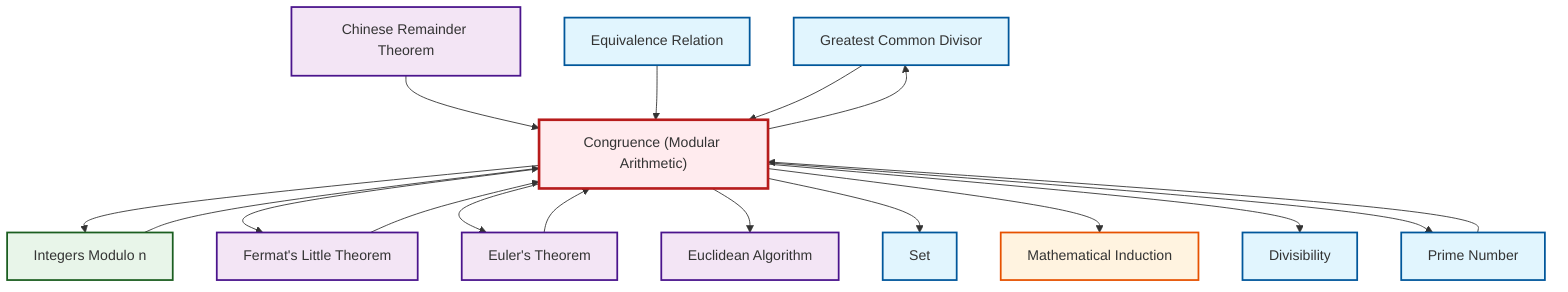 graph TD
    classDef definition fill:#e1f5fe,stroke:#01579b,stroke-width:2px
    classDef theorem fill:#f3e5f5,stroke:#4a148c,stroke-width:2px
    classDef axiom fill:#fff3e0,stroke:#e65100,stroke-width:2px
    classDef example fill:#e8f5e9,stroke:#1b5e20,stroke-width:2px
    classDef current fill:#ffebee,stroke:#b71c1c,stroke-width:3px
    def-gcd["Greatest Common Divisor"]:::definition
    thm-euclidean-algorithm["Euclidean Algorithm"]:::theorem
    ax-induction["Mathematical Induction"]:::axiom
    ex-quotient-integers-mod-n["Integers Modulo n"]:::example
    def-congruence["Congruence (Modular Arithmetic)"]:::definition
    def-prime["Prime Number"]:::definition
    def-set["Set"]:::definition
    def-equivalence-relation["Equivalence Relation"]:::definition
    def-divisibility["Divisibility"]:::definition
    thm-euler["Euler's Theorem"]:::theorem
    thm-fermat-little["Fermat's Little Theorem"]:::theorem
    thm-chinese-remainder["Chinese Remainder Theorem"]:::theorem
    def-congruence --> ex-quotient-integers-mod-n
    def-congruence --> thm-fermat-little
    def-congruence --> thm-euler
    def-congruence --> thm-euclidean-algorithm
    thm-chinese-remainder --> def-congruence
    thm-euler --> def-congruence
    def-equivalence-relation --> def-congruence
    thm-fermat-little --> def-congruence
    def-congruence --> def-set
    def-congruence --> ax-induction
    def-congruence --> def-divisibility
    def-congruence --> def-gcd
    def-gcd --> def-congruence
    def-prime --> def-congruence
    def-congruence --> def-prime
    ex-quotient-integers-mod-n --> def-congruence
    class def-congruence current